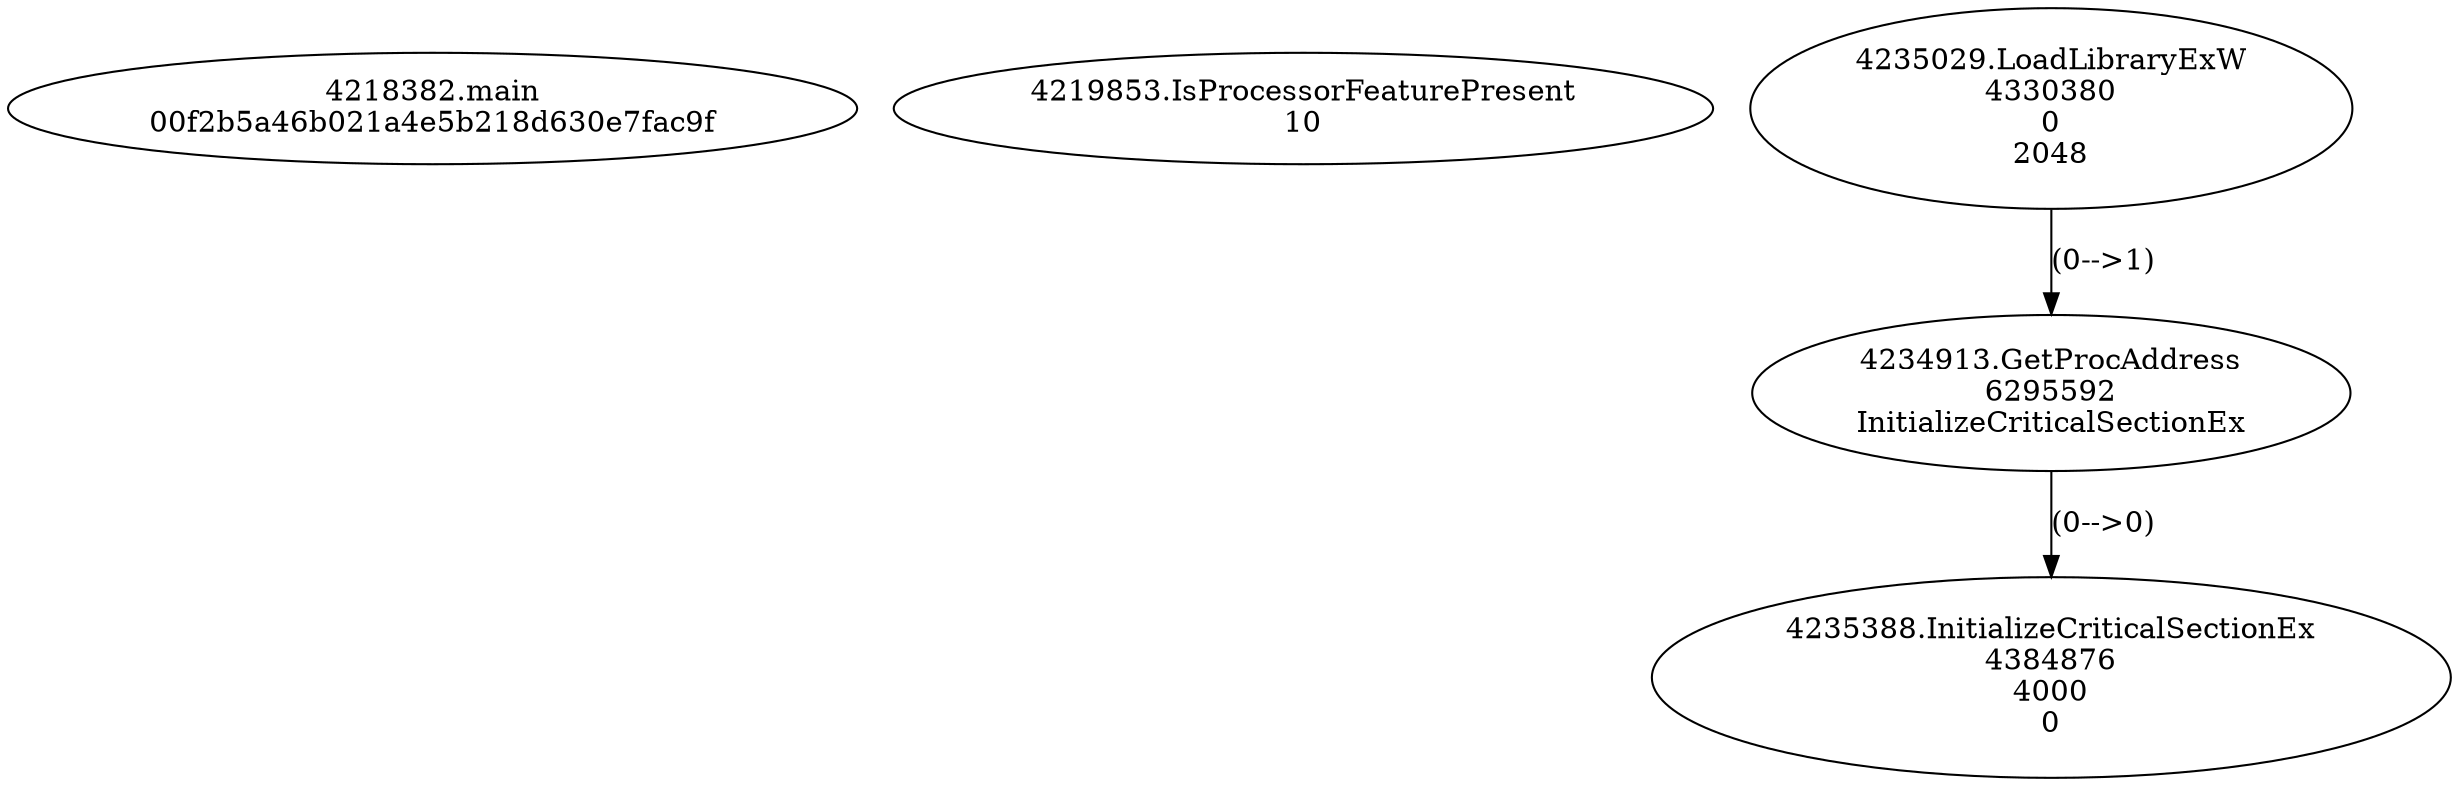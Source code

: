 // Global SCDG with merge call
digraph {
	0 [label="4218382.main
00f2b5a46b021a4e5b218d630e7fac9f"]
	1 [label="4219853.IsProcessorFeaturePresent
10"]
	2 [label="4235029.LoadLibraryExW
4330380
0
2048"]
	3 [label="4234913.GetProcAddress
6295592
InitializeCriticalSectionEx"]
	2 -> 3 [label="(0-->1)"]
	4 [label="4235388.InitializeCriticalSectionEx
4384876
4000
0"]
	3 -> 4 [label="(0-->0)"]
}
